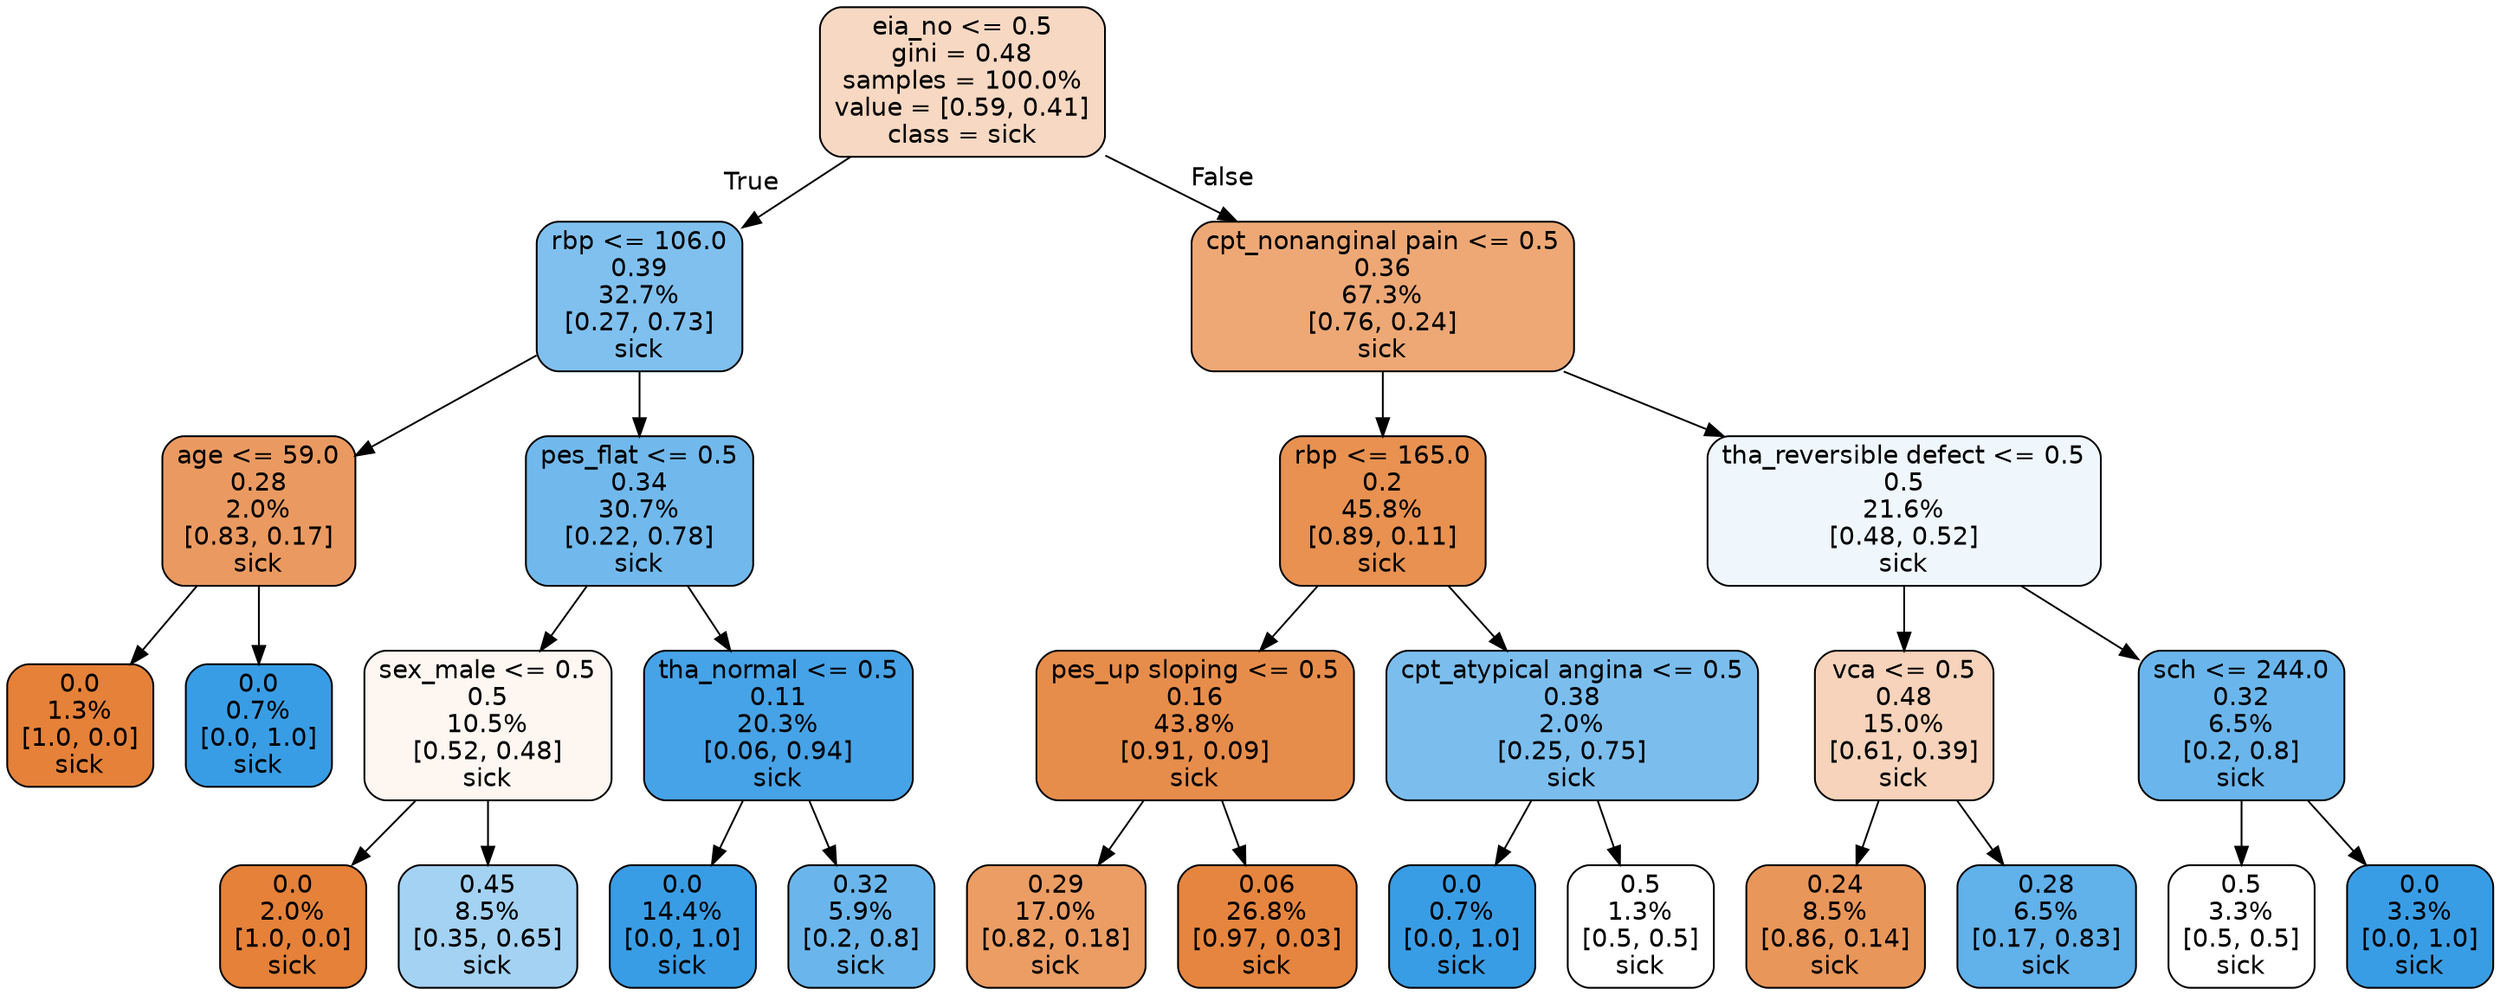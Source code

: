digraph Tree {
node [shape=box, style="filled, rounded", color="black", fontname="helvetica"] ;
edge [fontname="helvetica"] ;
0 [label="eia_no <= 0.5\ngini = 0.48\nsamples = 100.0%\nvalue = [0.59, 0.41]\nclass = sick", fillcolor="#f7d8c2"] ;
1 [label="rbp <= 106.0\n0.39\n32.7%\n[0.27, 0.73]\nsick", fillcolor="#80c0ee"] ;
0 -> 1 [labeldistance=2.5, labelangle=45, headlabel="True"] ;
2 [label="age <= 59.0\n0.28\n2.0%\n[0.83, 0.17]\nsick", fillcolor="#ea9a61"] ;
1 -> 2 ;
3 [label="0.0\n1.3%\n[1.0, 0.0]\nsick", fillcolor="#e58139"] ;
2 -> 3 ;
4 [label="0.0\n0.7%\n[0.0, 1.0]\nsick", fillcolor="#399de5"] ;
2 -> 4 ;
5 [label="pes_flat <= 0.5\n0.34\n30.7%\n[0.22, 0.78]\nsick", fillcolor="#71b9ec"] ;
1 -> 5 ;
6 [label="sex_male <= 0.5\n0.5\n10.5%\n[0.52, 0.48]\nsick", fillcolor="#fdf6f1"] ;
5 -> 6 ;
7 [label="0.0\n2.0%\n[1.0, 0.0]\nsick", fillcolor="#e58139"] ;
6 -> 7 ;
8 [label="0.45\n8.5%\n[0.35, 0.65]\nsick", fillcolor="#a4d2f3"] ;
6 -> 8 ;
9 [label="tha_normal <= 0.5\n0.11\n20.3%\n[0.06, 0.94]\nsick", fillcolor="#46a3e7"] ;
5 -> 9 ;
10 [label="0.0\n14.4%\n[0.0, 1.0]\nsick", fillcolor="#399de5"] ;
9 -> 10 ;
11 [label="0.32\n5.9%\n[0.2, 0.8]\nsick", fillcolor="#6ab6ec"] ;
9 -> 11 ;
12 [label="cpt_nonanginal pain <= 0.5\n0.36\n67.3%\n[0.76, 0.24]\nsick", fillcolor="#eda876"] ;
0 -> 12 [labeldistance=2.5, labelangle=-45, headlabel="False"] ;
13 [label="rbp <= 165.0\n0.2\n45.8%\n[0.89, 0.11]\nsick", fillcolor="#e89151"] ;
12 -> 13 ;
14 [label="pes_up sloping <= 0.5\n0.16\n43.8%\n[0.91, 0.09]\nsick", fillcolor="#e78d4c"] ;
13 -> 14 ;
15 [label="0.29\n17.0%\n[0.82, 0.18]\nsick", fillcolor="#eb9d64"] ;
14 -> 15 ;
16 [label="0.06\n26.8%\n[0.97, 0.03]\nsick", fillcolor="#e6853f"] ;
14 -> 16 ;
17 [label="cpt_atypical angina <= 0.5\n0.38\n2.0%\n[0.25, 0.75]\nsick", fillcolor="#7bbeee"] ;
13 -> 17 ;
18 [label="0.0\n0.7%\n[0.0, 1.0]\nsick", fillcolor="#399de5"] ;
17 -> 18 ;
19 [label="0.5\n1.3%\n[0.5, 0.5]\nsick", fillcolor="#ffffff"] ;
17 -> 19 ;
20 [label="tha_reversible defect <= 0.5\n0.5\n21.6%\n[0.48, 0.52]\nsick", fillcolor="#eff7fd"] ;
12 -> 20 ;
21 [label="vca <= 0.5\n0.48\n15.0%\n[0.61, 0.39]\nsick", fillcolor="#f6d3ba"] ;
20 -> 21 ;
22 [label="0.24\n8.5%\n[0.86, 0.14]\nsick", fillcolor="#e9965a"] ;
21 -> 22 ;
23 [label="0.28\n6.5%\n[0.17, 0.83]\nsick", fillcolor="#61b1ea"] ;
21 -> 23 ;
24 [label="sch <= 244.0\n0.32\n6.5%\n[0.2, 0.8]\nsick", fillcolor="#6ab6ec"] ;
20 -> 24 ;
25 [label="0.5\n3.3%\n[0.5, 0.5]\nsick", fillcolor="#ffffff"] ;
24 -> 25 ;
26 [label="0.0\n3.3%\n[0.0, 1.0]\nsick", fillcolor="#399de5"] ;
24 -> 26 ;
}